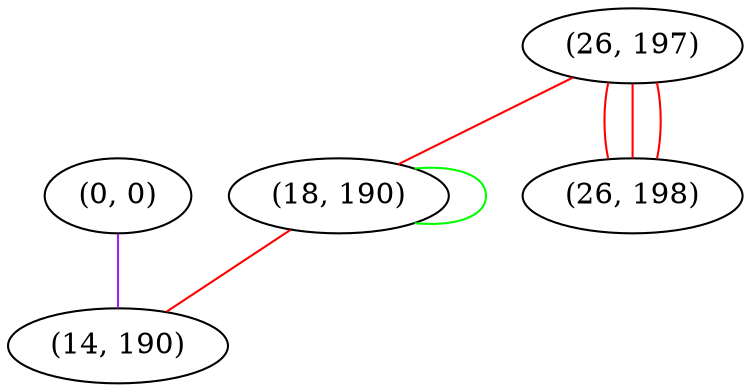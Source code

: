 graph "" {
"(0, 0)";
"(26, 197)";
"(18, 190)";
"(26, 198)";
"(14, 190)";
"(0, 0)" -- "(14, 190)"  [color=purple, key=0, weight=4];
"(26, 197)" -- "(18, 190)"  [color=red, key=0, weight=1];
"(26, 197)" -- "(26, 198)"  [color=red, key=0, weight=1];
"(26, 197)" -- "(26, 198)"  [color=red, key=1, weight=1];
"(26, 197)" -- "(26, 198)"  [color=red, key=2, weight=1];
"(18, 190)" -- "(18, 190)"  [color=green, key=0, weight=2];
"(18, 190)" -- "(14, 190)"  [color=red, key=0, weight=1];
}
